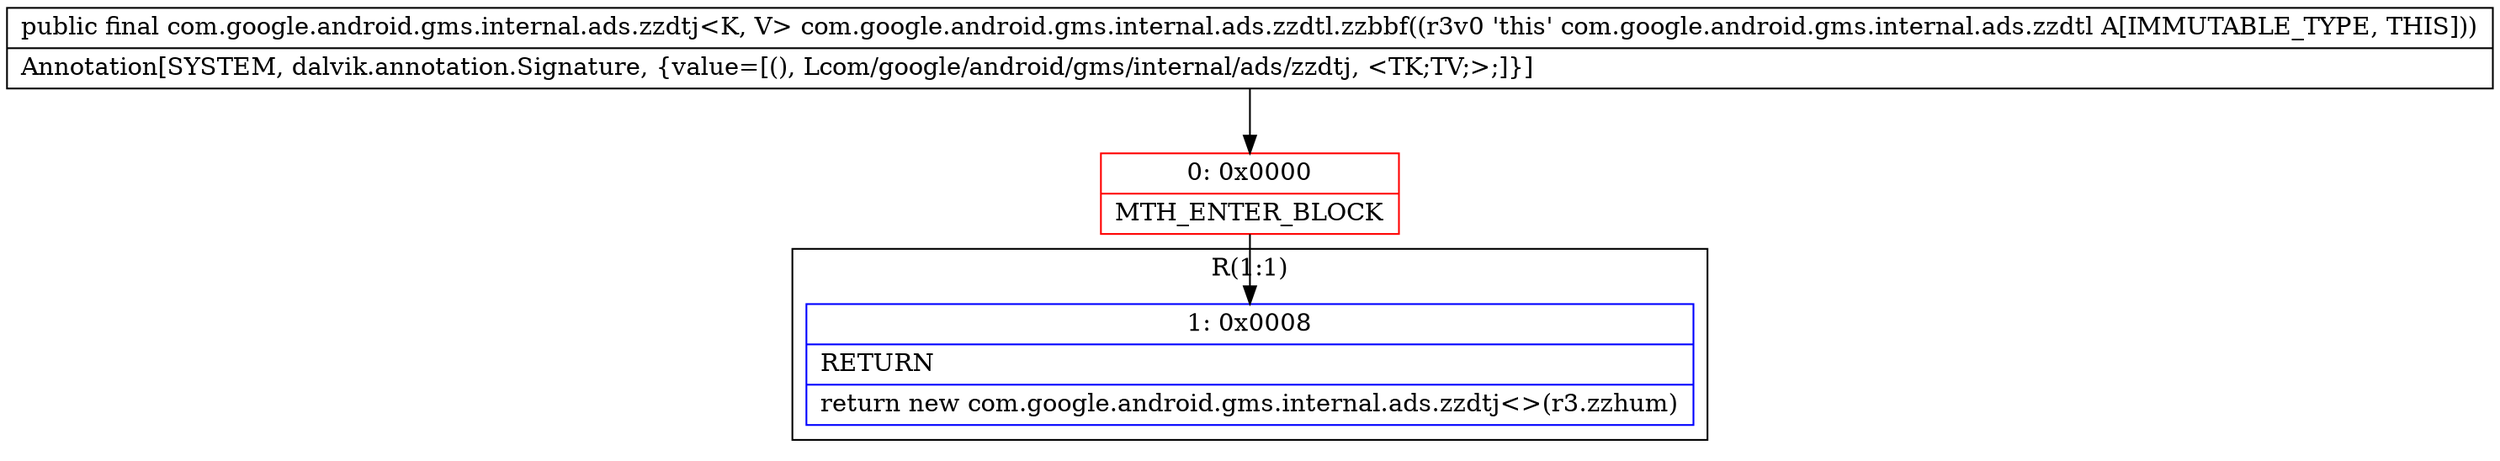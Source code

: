 digraph "CFG forcom.google.android.gms.internal.ads.zzdtl.zzbbf()Lcom\/google\/android\/gms\/internal\/ads\/zzdtj;" {
subgraph cluster_Region_981092667 {
label = "R(1:1)";
node [shape=record,color=blue];
Node_1 [shape=record,label="{1\:\ 0x0008|RETURN\l|return new com.google.android.gms.internal.ads.zzdtj\<\>(r3.zzhum)\l}"];
}
Node_0 [shape=record,color=red,label="{0\:\ 0x0000|MTH_ENTER_BLOCK\l}"];
MethodNode[shape=record,label="{public final com.google.android.gms.internal.ads.zzdtj\<K, V\> com.google.android.gms.internal.ads.zzdtl.zzbbf((r3v0 'this' com.google.android.gms.internal.ads.zzdtl A[IMMUTABLE_TYPE, THIS]))  | Annotation[SYSTEM, dalvik.annotation.Signature, \{value=[(), Lcom\/google\/android\/gms\/internal\/ads\/zzdtj, \<TK;TV;\>;]\}]\l}"];
MethodNode -> Node_0;
Node_0 -> Node_1;
}

